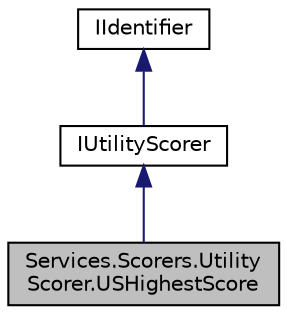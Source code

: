 digraph "Services.Scorers.UtilityScorer.USHighestScore"
{
 // LATEX_PDF_SIZE
  edge [fontname="Helvetica",fontsize="10",labelfontname="Helvetica",labelfontsize="10"];
  node [fontname="Helvetica",fontsize="10",shape=record];
  Node1 [label="Services.Scorers.Utility\lScorer.USHighestScore",height=0.2,width=0.4,color="black", fillcolor="grey75", style="filled", fontcolor="black",tooltip=" "];
  Node2 -> Node1 [dir="back",color="midnightblue",fontsize="10",style="solid",fontname="Helvetica"];
  Node2 [label="IUtilityScorer",height=0.2,width=0.4,color="black", fillcolor="white", style="filled",URL="$interface_i_utility_scorer.html",tooltip=" "];
  Node3 -> Node2 [dir="back",color="midnightblue",fontsize="10",style="solid",fontname="Helvetica"];
  Node3 [label="IIdentifier",height=0.2,width=0.4,color="black", fillcolor="white", style="filled",URL="$interface_i_identifier.html",tooltip=" "];
}
